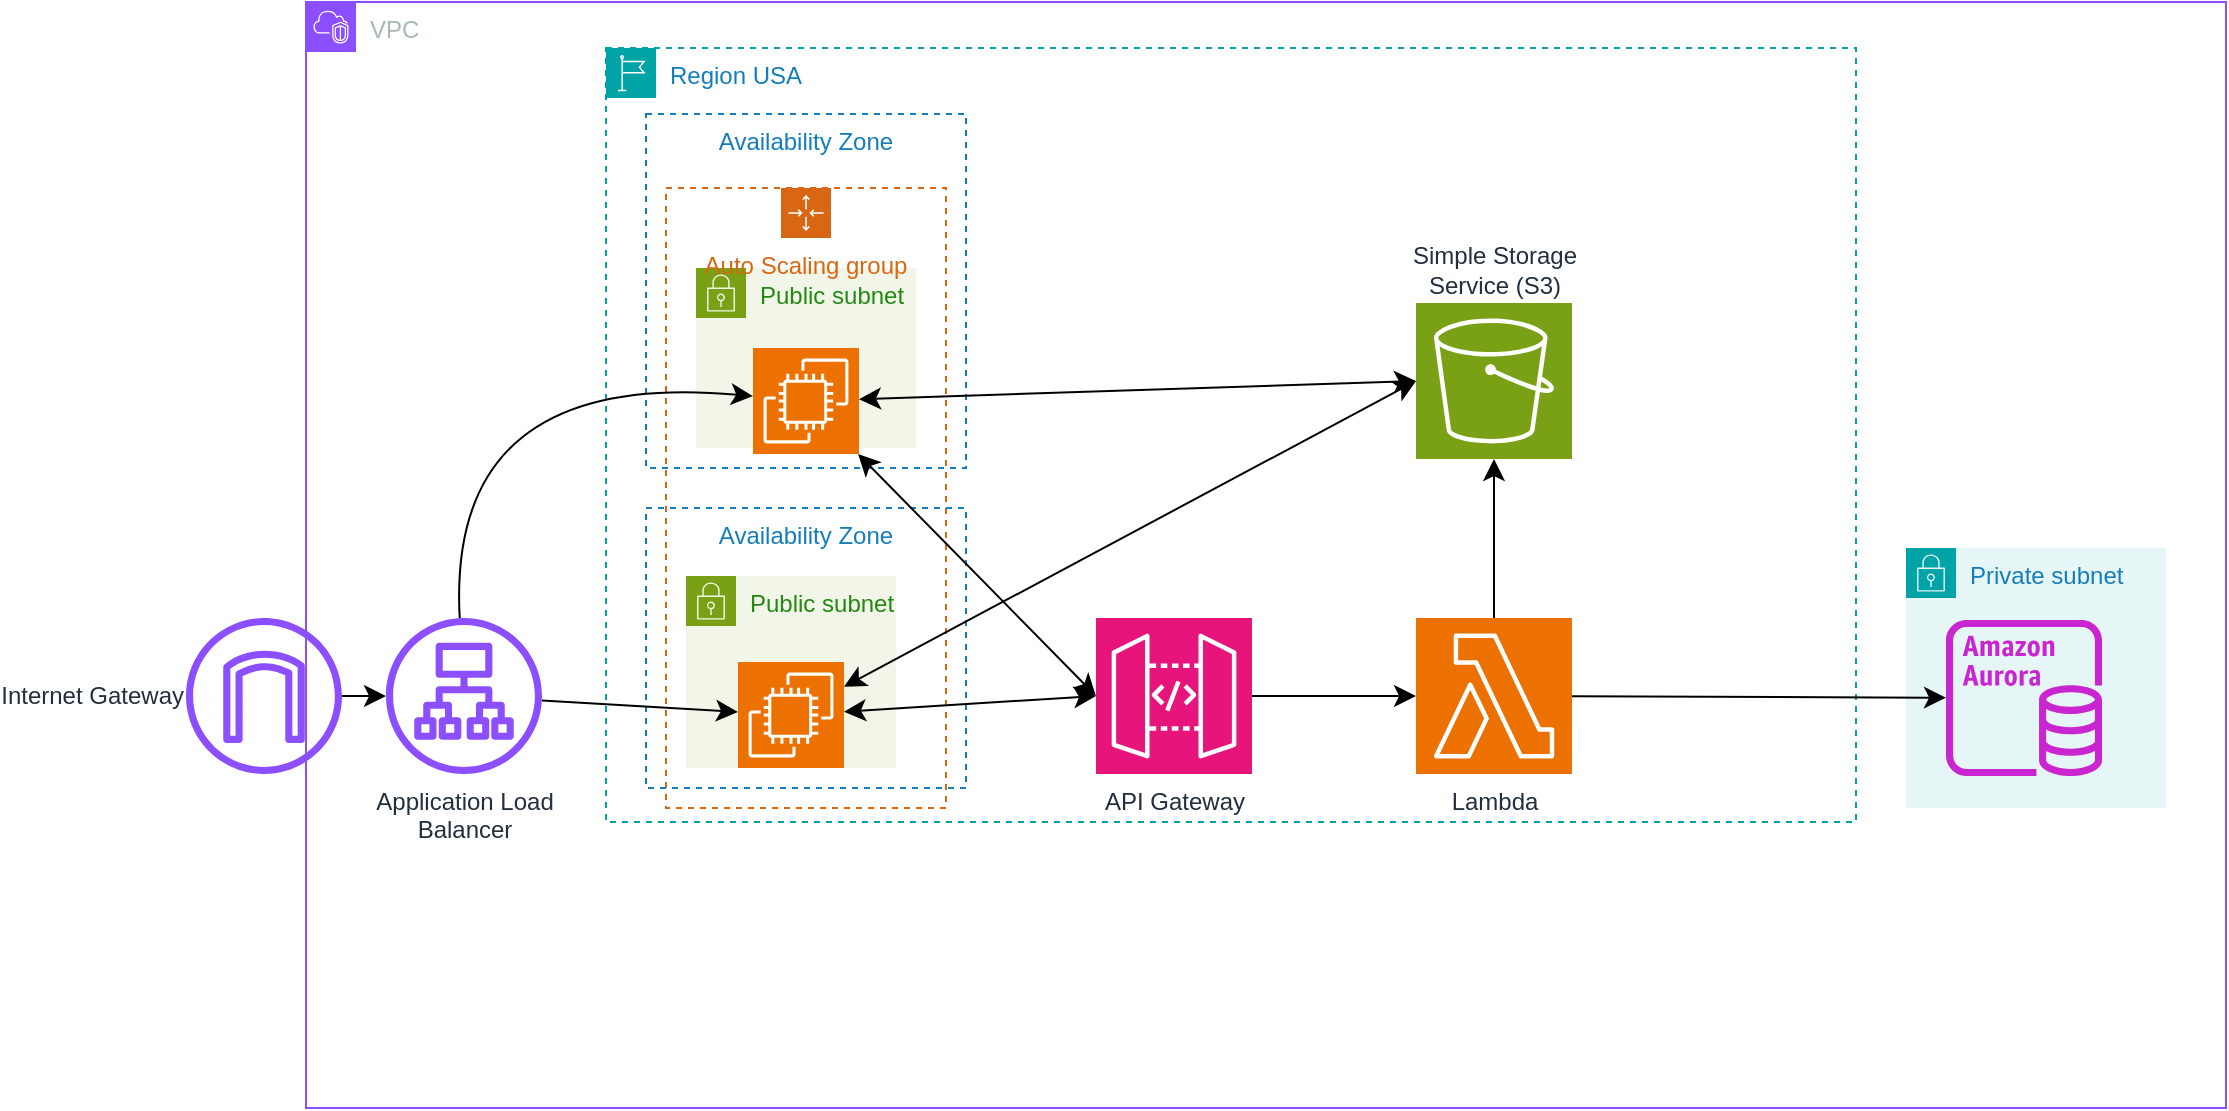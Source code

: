 <mxfile version="26.0.4">
  <diagram id="Ht1M8jgEwFfnCIfOTk4-" name="Page-1">
    <mxGraphModel dx="574" dy="330" grid="1" gridSize="10" guides="1" tooltips="1" connect="1" arrows="1" fold="1" page="1" pageScale="1" pageWidth="1169" pageHeight="827" math="0" shadow="0">
      <root>
        <mxCell id="0" />
        <mxCell id="1" parent="0" />
        <mxCell id="S2NnFLnJoWz1vfSgh-SL-4" value="VPC" style="points=[[0,0],[0.25,0],[0.5,0],[0.75,0],[1,0],[1,0.25],[1,0.5],[1,0.75],[1,1],[0.75,1],[0.5,1],[0.25,1],[0,1],[0,0.75],[0,0.5],[0,0.25]];outlineConnect=0;gradientColor=none;html=1;whiteSpace=wrap;fontSize=12;fontStyle=0;container=1;pointerEvents=0;collapsible=0;recursiveResize=0;shape=mxgraph.aws4.group;grIcon=mxgraph.aws4.group_vpc2;strokeColor=#8C4FFF;fillColor=none;verticalAlign=top;align=left;spacingLeft=30;fontColor=#AAB7B8;dashed=0;" parent="1" vertex="1">
          <mxGeometry x="190" y="67" width="960" height="553" as="geometry" />
        </mxCell>
        <mxCell id="S2NnFLnJoWz1vfSgh-SL-5" value="Region USA" style="points=[[0,0],[0.25,0],[0.5,0],[0.75,0],[1,0],[1,0.25],[1,0.5],[1,0.75],[1,1],[0.75,1],[0.5,1],[0.25,1],[0,1],[0,0.75],[0,0.5],[0,0.25]];outlineConnect=0;gradientColor=none;html=1;whiteSpace=wrap;fontSize=12;fontStyle=0;container=1;pointerEvents=0;collapsible=0;recursiveResize=0;shape=mxgraph.aws4.group;grIcon=mxgraph.aws4.group_region;strokeColor=#00A4A6;fillColor=none;verticalAlign=top;align=left;spacingLeft=30;fontColor=#147EBA;dashed=1;" parent="S2NnFLnJoWz1vfSgh-SL-4" vertex="1">
          <mxGeometry x="150" y="23" width="625" height="387" as="geometry" />
        </mxCell>
        <mxCell id="hwHYz0z9tD9XKouha8d3-1" value="Availability Zone" style="fillColor=none;strokeColor=#147EBA;dashed=1;verticalAlign=top;fontStyle=0;fontColor=#147EBA;whiteSpace=wrap;html=1;" vertex="1" parent="S2NnFLnJoWz1vfSgh-SL-5">
          <mxGeometry x="20" y="33" width="160" height="177" as="geometry" />
        </mxCell>
        <mxCell id="hwHYz0z9tD9XKouha8d3-49" value="Public subnet" style="points=[[0,0],[0.25,0],[0.5,0],[0.75,0],[1,0],[1,0.25],[1,0.5],[1,0.75],[1,1],[0.75,1],[0.5,1],[0.25,1],[0,1],[0,0.75],[0,0.5],[0,0.25]];outlineConnect=0;gradientColor=none;html=1;whiteSpace=wrap;fontSize=12;fontStyle=0;container=1;pointerEvents=0;collapsible=0;recursiveResize=0;shape=mxgraph.aws4.group;grIcon=mxgraph.aws4.group_security_group;grStroke=0;strokeColor=#7AA116;fillColor=#F2F6E8;verticalAlign=top;align=left;spacingLeft=30;fontColor=#248814;dashed=0;" vertex="1" parent="S2NnFLnJoWz1vfSgh-SL-5">
          <mxGeometry x="45" y="110" width="110" height="90" as="geometry" />
        </mxCell>
        <mxCell id="hwHYz0z9tD9XKouha8d3-47" value="Public subnet" style="points=[[0,0],[0.25,0],[0.5,0],[0.75,0],[1,0],[1,0.25],[1,0.5],[1,0.75],[1,1],[0.75,1],[0.5,1],[0.25,1],[0,1],[0,0.75],[0,0.5],[0,0.25]];outlineConnect=0;gradientColor=none;html=1;whiteSpace=wrap;fontSize=12;fontStyle=0;container=1;pointerEvents=0;collapsible=0;recursiveResize=0;shape=mxgraph.aws4.group;grIcon=mxgraph.aws4.group_security_group;grStroke=0;strokeColor=#7AA116;fillColor=#F2F6E8;verticalAlign=top;align=left;spacingLeft=30;fontColor=#248814;dashed=0;" vertex="1" parent="S2NnFLnJoWz1vfSgh-SL-5">
          <mxGeometry x="40" y="264" width="105" height="96" as="geometry" />
        </mxCell>
        <mxCell id="hwHYz0z9tD9XKouha8d3-3" value="Auto Scaling group" style="points=[[0,0],[0.25,0],[0.5,0],[0.75,0],[1,0],[1,0.25],[1,0.5],[1,0.75],[1,1],[0.75,1],[0.5,1],[0.25,1],[0,1],[0,0.75],[0,0.5],[0,0.25]];outlineConnect=0;gradientColor=none;html=1;whiteSpace=wrap;fontSize=12;fontStyle=0;container=1;pointerEvents=0;collapsible=0;recursiveResize=0;shape=mxgraph.aws4.groupCenter;grIcon=mxgraph.aws4.group_auto_scaling_group;grStroke=1;strokeColor=#D86613;fillColor=none;verticalAlign=top;align=center;fontColor=#D86613;dashed=1;spacingTop=25;" vertex="1" parent="S2NnFLnJoWz1vfSgh-SL-5">
          <mxGeometry x="30" y="70" width="140" height="310" as="geometry" />
        </mxCell>
        <mxCell id="hwHYz0z9tD9XKouha8d3-2" value="Availability Zone" style="fillColor=none;strokeColor=#147EBA;dashed=1;verticalAlign=top;fontStyle=0;fontColor=#147EBA;whiteSpace=wrap;html=1;" vertex="1" parent="hwHYz0z9tD9XKouha8d3-3">
          <mxGeometry x="-10" y="160" width="160" height="140" as="geometry" />
        </mxCell>
        <mxCell id="hwHYz0z9tD9XKouha8d3-6" value="" style="sketch=0;points=[[0,0,0],[0.25,0,0],[0.5,0,0],[0.75,0,0],[1,0,0],[0,1,0],[0.25,1,0],[0.5,1,0],[0.75,1,0],[1,1,0],[0,0.25,0],[0,0.5,0],[0,0.75,0],[1,0.25,0],[1,0.5,0],[1,0.75,0]];outlineConnect=0;fontColor=#232F3E;fillColor=#ED7100;strokeColor=#ffffff;dashed=0;verticalLabelPosition=bottom;verticalAlign=top;align=center;html=1;fontSize=12;fontStyle=0;aspect=fixed;shape=mxgraph.aws4.resourceIcon;resIcon=mxgraph.aws4.ec2;" vertex="1" parent="hwHYz0z9tD9XKouha8d3-3">
          <mxGeometry x="36" y="237" width="53" height="53" as="geometry" />
        </mxCell>
        <mxCell id="hwHYz0z9tD9XKouha8d3-5" value="" style="sketch=0;points=[[0,0,0],[0.25,0,0],[0.5,0,0],[0.75,0,0],[1,0,0],[0,1,0],[0.25,1,0],[0.5,1,0],[0.75,1,0],[1,1,0],[0,0.25,0],[0,0.5,0],[0,0.75,0],[1,0.25,0],[1,0.5,0],[1,0.75,0]];outlineConnect=0;fontColor=#232F3E;fillColor=#ED7100;strokeColor=#ffffff;dashed=0;verticalLabelPosition=bottom;verticalAlign=top;align=center;html=1;fontSize=12;fontStyle=0;aspect=fixed;shape=mxgraph.aws4.resourceIcon;resIcon=mxgraph.aws4.ec2;" vertex="1" parent="hwHYz0z9tD9XKouha8d3-3">
          <mxGeometry x="43.5" y="80" width="53" height="53" as="geometry" />
        </mxCell>
        <mxCell id="hwHYz0z9tD9XKouha8d3-24" style="edgeStyle=none;curved=1;rounded=0;orthogonalLoop=1;jettySize=auto;html=1;fontSize=12;startSize=8;endSize=8;" edge="1" parent="S2NnFLnJoWz1vfSgh-SL-5" source="hwHYz0z9tD9XKouha8d3-16" target="S2NnFLnJoWz1vfSgh-SL-38">
          <mxGeometry relative="1" as="geometry" />
        </mxCell>
        <mxCell id="hwHYz0z9tD9XKouha8d3-16" value="&lt;div&gt;API Gateway&lt;/div&gt;" style="sketch=0;points=[[0,0,0],[0.25,0,0],[0.5,0,0],[0.75,0,0],[1,0,0],[0,1,0],[0.25,1,0],[0.5,1,0],[0.75,1,0],[1,1,0],[0,0.25,0],[0,0.5,0],[0,0.75,0],[1,0.25,0],[1,0.5,0],[1,0.75,0]];outlineConnect=0;fontColor=#232F3E;fillColor=#E7157B;strokeColor=#ffffff;dashed=0;verticalLabelPosition=bottom;verticalAlign=top;align=center;html=1;fontSize=12;fontStyle=0;aspect=fixed;shape=mxgraph.aws4.resourceIcon;resIcon=mxgraph.aws4.api_gateway;" vertex="1" parent="S2NnFLnJoWz1vfSgh-SL-5">
          <mxGeometry x="245" y="285" width="78" height="78" as="geometry" />
        </mxCell>
        <mxCell id="S2NnFLnJoWz1vfSgh-SL-38" value="Lambda" style="sketch=0;points=[[0,0,0],[0.25,0,0],[0.5,0,0],[0.75,0,0],[1,0,0],[0,1,0],[0.25,1,0],[0.5,1,0],[0.75,1,0],[1,1,0],[0,0.25,0],[0,0.5,0],[0,0.75,0],[1,0.25,0],[1,0.5,0],[1,0.75,0]];outlineConnect=0;fontColor=#232F3E;fillColor=#ED7100;strokeColor=#ffffff;dashed=0;verticalLabelPosition=bottom;verticalAlign=top;align=center;html=1;fontSize=12;fontStyle=0;aspect=fixed;shape=mxgraph.aws4.resourceIcon;resIcon=mxgraph.aws4.lambda;" parent="S2NnFLnJoWz1vfSgh-SL-5" vertex="1">
          <mxGeometry x="405" y="285" width="78" height="78" as="geometry" />
        </mxCell>
        <mxCell id="hwHYz0z9tD9XKouha8d3-18" value="&lt;div&gt;Simple Storage&lt;/div&gt;&lt;div&gt;Service (S3)&lt;br&gt;&lt;/div&gt;" style="sketch=0;points=[[0,0,0],[0.25,0,0],[0.5,0,0],[0.75,0,0],[1,0,0],[0,1,0],[0.25,1,0],[0.5,1,0],[0.75,1,0],[1,1,0],[0,0.25,0],[0,0.5,0],[0,0.75,0],[1,0.25,0],[1,0.5,0],[1,0.75,0]];outlineConnect=0;fontColor=#232F3E;fillColor=#7AA116;strokeColor=#ffffff;dashed=0;verticalLabelPosition=top;verticalAlign=bottom;align=center;html=1;fontSize=12;fontStyle=0;aspect=fixed;shape=mxgraph.aws4.resourceIcon;resIcon=mxgraph.aws4.s3;labelPosition=center;" vertex="1" parent="S2NnFLnJoWz1vfSgh-SL-5">
          <mxGeometry x="405" y="127.5" width="78" height="78" as="geometry" />
        </mxCell>
        <mxCell id="hwHYz0z9tD9XKouha8d3-22" style="edgeStyle=none;curved=1;rounded=0;orthogonalLoop=1;jettySize=auto;html=1;entryX=0;entryY=0.5;entryDx=0;entryDy=0;entryPerimeter=0;fontSize=12;startSize=8;endSize=8;startArrow=classic;startFill=1;" edge="1" parent="S2NnFLnJoWz1vfSgh-SL-5" source="hwHYz0z9tD9XKouha8d3-6" target="hwHYz0z9tD9XKouha8d3-16">
          <mxGeometry relative="1" as="geometry" />
        </mxCell>
        <mxCell id="hwHYz0z9tD9XKouha8d3-23" style="edgeStyle=none;curved=1;rounded=0;orthogonalLoop=1;jettySize=auto;html=1;entryX=0;entryY=0.5;entryDx=0;entryDy=0;entryPerimeter=0;fontSize=12;startSize=8;endSize=8;startArrow=classic;startFill=1;" edge="1" parent="S2NnFLnJoWz1vfSgh-SL-5" source="hwHYz0z9tD9XKouha8d3-5" target="hwHYz0z9tD9XKouha8d3-16">
          <mxGeometry relative="1" as="geometry" />
        </mxCell>
        <mxCell id="hwHYz0z9tD9XKouha8d3-26" style="edgeStyle=none;curved=1;rounded=0;orthogonalLoop=1;jettySize=auto;html=1;entryX=0;entryY=0.5;entryDx=0;entryDy=0;entryPerimeter=0;fontSize=12;startSize=8;endSize=8;startArrow=classic;startFill=1;" edge="1" parent="S2NnFLnJoWz1vfSgh-SL-5" source="hwHYz0z9tD9XKouha8d3-5" target="hwHYz0z9tD9XKouha8d3-18">
          <mxGeometry relative="1" as="geometry" />
        </mxCell>
        <mxCell id="hwHYz0z9tD9XKouha8d3-27" style="edgeStyle=none;curved=1;rounded=0;orthogonalLoop=1;jettySize=auto;html=1;entryX=0;entryY=0.5;entryDx=0;entryDy=0;entryPerimeter=0;fontSize=12;startSize=8;endSize=8;startArrow=classic;startFill=1;" edge="1" parent="S2NnFLnJoWz1vfSgh-SL-5" source="hwHYz0z9tD9XKouha8d3-6" target="hwHYz0z9tD9XKouha8d3-18">
          <mxGeometry relative="1" as="geometry" />
        </mxCell>
        <mxCell id="hwHYz0z9tD9XKouha8d3-29" style="edgeStyle=none;curved=1;rounded=0;orthogonalLoop=1;jettySize=auto;html=1;entryX=0.5;entryY=1;entryDx=0;entryDy=0;entryPerimeter=0;fontSize=12;startSize=8;endSize=8;" edge="1" parent="S2NnFLnJoWz1vfSgh-SL-5" source="S2NnFLnJoWz1vfSgh-SL-38" target="hwHYz0z9tD9XKouha8d3-18">
          <mxGeometry relative="1" as="geometry" />
        </mxCell>
        <mxCell id="hwHYz0z9tD9XKouha8d3-45" value="Private subnet" style="points=[[0,0],[0.25,0],[0.5,0],[0.75,0],[1,0],[1,0.25],[1,0.5],[1,0.75],[1,1],[0.75,1],[0.5,1],[0.25,1],[0,1],[0,0.75],[0,0.5],[0,0.25]];outlineConnect=0;gradientColor=none;html=1;whiteSpace=wrap;fontSize=12;fontStyle=0;container=1;pointerEvents=0;collapsible=0;recursiveResize=0;shape=mxgraph.aws4.group;grIcon=mxgraph.aws4.group_security_group;grStroke=0;strokeColor=#00A4A6;fillColor=#E6F6F7;verticalAlign=top;align=left;spacingLeft=30;fontColor=#147EBA;dashed=0;" vertex="1" parent="S2NnFLnJoWz1vfSgh-SL-4">
          <mxGeometry x="800" y="273" width="130" height="130" as="geometry" />
        </mxCell>
        <mxCell id="S2NnFLnJoWz1vfSgh-SL-20" value="" style="sketch=0;outlineConnect=0;fontColor=#232F3E;gradientColor=none;fillColor=#C925D1;strokeColor=none;dashed=0;verticalLabelPosition=bottom;verticalAlign=top;align=center;html=1;fontSize=12;fontStyle=0;aspect=fixed;pointerEvents=1;shape=mxgraph.aws4.aurora_instance;" parent="S2NnFLnJoWz1vfSgh-SL-4" vertex="1">
          <mxGeometry x="820" y="309" width="78" height="78" as="geometry" />
        </mxCell>
        <mxCell id="hwHYz0z9tD9XKouha8d3-20" style="edgeStyle=none;curved=1;rounded=0;orthogonalLoop=1;jettySize=auto;html=1;fontSize=12;startSize=8;endSize=8;" edge="1" parent="S2NnFLnJoWz1vfSgh-SL-4" source="hwHYz0z9tD9XKouha8d3-11" target="hwHYz0z9tD9XKouha8d3-5">
          <mxGeometry relative="1" as="geometry">
            <Array as="points">
              <mxPoint x="70" y="183" />
            </Array>
          </mxGeometry>
        </mxCell>
        <mxCell id="hwHYz0z9tD9XKouha8d3-21" style="edgeStyle=none;curved=1;rounded=0;orthogonalLoop=1;jettySize=auto;html=1;fontSize=12;startSize=8;endSize=8;" edge="1" parent="S2NnFLnJoWz1vfSgh-SL-4" source="hwHYz0z9tD9XKouha8d3-11" target="hwHYz0z9tD9XKouha8d3-6">
          <mxGeometry relative="1" as="geometry" />
        </mxCell>
        <mxCell id="hwHYz0z9tD9XKouha8d3-28" style="edgeStyle=none;curved=1;rounded=0;orthogonalLoop=1;jettySize=auto;html=1;fontSize=12;startSize=8;endSize=8;" edge="1" parent="S2NnFLnJoWz1vfSgh-SL-4" source="S2NnFLnJoWz1vfSgh-SL-38" target="S2NnFLnJoWz1vfSgh-SL-20">
          <mxGeometry relative="1" as="geometry" />
        </mxCell>
        <mxCell id="hwHYz0z9tD9XKouha8d3-11" value="&lt;div&gt;Application Load&lt;/div&gt;&lt;div&gt;Balancer&lt;/div&gt;" style="sketch=0;outlineConnect=0;fontColor=#232F3E;gradientColor=none;fillColor=#8C4FFF;strokeColor=none;dashed=0;verticalLabelPosition=bottom;verticalAlign=top;align=center;html=1;fontSize=12;fontStyle=0;aspect=fixed;pointerEvents=1;shape=mxgraph.aws4.application_load_balancer;" vertex="1" parent="S2NnFLnJoWz1vfSgh-SL-4">
          <mxGeometry x="40" y="308" width="78" height="78" as="geometry" />
        </mxCell>
        <mxCell id="hwHYz0z9tD9XKouha8d3-9" value="&lt;div&gt;Internet Gateway&lt;/div&gt;" style="sketch=0;outlineConnect=0;fontColor=#232F3E;gradientColor=none;fillColor=#8C4FFF;strokeColor=none;dashed=0;verticalLabelPosition=middle;verticalAlign=middle;align=right;html=1;fontSize=12;fontStyle=0;aspect=fixed;pointerEvents=1;shape=mxgraph.aws4.internet_gateway;labelPosition=left;" vertex="1" parent="1">
          <mxGeometry x="130" y="375" width="78" height="78" as="geometry" />
        </mxCell>
        <mxCell id="hwHYz0z9tD9XKouha8d3-19" style="edgeStyle=none;curved=1;rounded=0;orthogonalLoop=1;jettySize=auto;html=1;fontSize=12;startSize=8;endSize=8;" edge="1" parent="1" source="hwHYz0z9tD9XKouha8d3-9" target="hwHYz0z9tD9XKouha8d3-11">
          <mxGeometry relative="1" as="geometry" />
        </mxCell>
      </root>
    </mxGraphModel>
  </diagram>
</mxfile>
